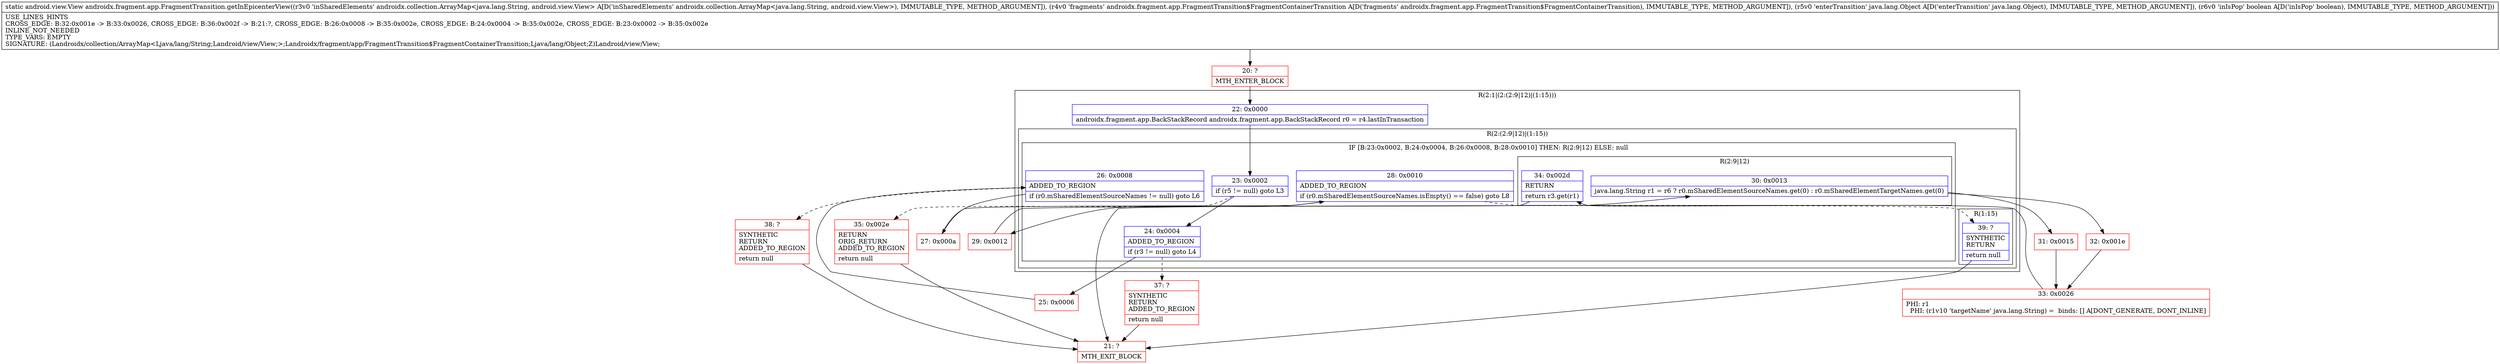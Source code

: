 digraph "CFG forandroidx.fragment.app.FragmentTransition.getInEpicenterView(Landroidx\/collection\/ArrayMap;Landroidx\/fragment\/app\/FragmentTransition$FragmentContainerTransition;Ljava\/lang\/Object;Z)Landroid\/view\/View;" {
subgraph cluster_Region_713034915 {
label = "R(2:1|(2:(2:9|12)|(1:15)))";
node [shape=record,color=blue];
Node_22 [shape=record,label="{22\:\ 0x0000|androidx.fragment.app.BackStackRecord androidx.fragment.app.BackStackRecord r0 = r4.lastInTransaction\l}"];
subgraph cluster_Region_395347927 {
label = "R(2:(2:9|12)|(1:15))";
node [shape=record,color=blue];
subgraph cluster_IfRegion_496537000 {
label = "IF [B:23:0x0002, B:24:0x0004, B:26:0x0008, B:28:0x0010] THEN: R(2:9|12) ELSE: null";
node [shape=record,color=blue];
Node_23 [shape=record,label="{23\:\ 0x0002|if (r5 != null) goto L3\l}"];
Node_24 [shape=record,label="{24\:\ 0x0004|ADDED_TO_REGION\l|if (r3 != null) goto L4\l}"];
Node_26 [shape=record,label="{26\:\ 0x0008|ADDED_TO_REGION\l|if (r0.mSharedElementSourceNames != null) goto L6\l}"];
Node_28 [shape=record,label="{28\:\ 0x0010|ADDED_TO_REGION\l|if (r0.mSharedElementSourceNames.isEmpty() == false) goto L8\l}"];
subgraph cluster_Region_214748945 {
label = "R(2:9|12)";
node [shape=record,color=blue];
Node_30 [shape=record,label="{30\:\ 0x0013|java.lang.String r1 = r6 ? r0.mSharedElementSourceNames.get(0) : r0.mSharedElementTargetNames.get(0)\l}"];
Node_34 [shape=record,label="{34\:\ 0x002d|RETURN\l|return r3.get(r1)\l}"];
}
}
subgraph cluster_Region_772301769 {
label = "R(1:15)";
node [shape=record,color=blue];
Node_39 [shape=record,label="{39\:\ ?|SYNTHETIC\lRETURN\l|return null\l}"];
}
}
}
Node_20 [shape=record,color=red,label="{20\:\ ?|MTH_ENTER_BLOCK\l}"];
Node_25 [shape=record,color=red,label="{25\:\ 0x0006}"];
Node_27 [shape=record,color=red,label="{27\:\ 0x000a}"];
Node_29 [shape=record,color=red,label="{29\:\ 0x0012}"];
Node_31 [shape=record,color=red,label="{31\:\ 0x0015}"];
Node_33 [shape=record,color=red,label="{33\:\ 0x0026|PHI: r1 \l  PHI: (r1v10 'targetName' java.lang.String) =  binds: [] A[DONT_GENERATE, DONT_INLINE]\l}"];
Node_21 [shape=record,color=red,label="{21\:\ ?|MTH_EXIT_BLOCK\l}"];
Node_32 [shape=record,color=red,label="{32\:\ 0x001e}"];
Node_38 [shape=record,color=red,label="{38\:\ ?|SYNTHETIC\lRETURN\lADDED_TO_REGION\l|return null\l}"];
Node_37 [shape=record,color=red,label="{37\:\ ?|SYNTHETIC\lRETURN\lADDED_TO_REGION\l|return null\l}"];
Node_35 [shape=record,color=red,label="{35\:\ 0x002e|RETURN\lORIG_RETURN\lADDED_TO_REGION\l|return null\l}"];
MethodNode[shape=record,label="{static android.view.View androidx.fragment.app.FragmentTransition.getInEpicenterView((r3v0 'inSharedElements' androidx.collection.ArrayMap\<java.lang.String, android.view.View\> A[D('inSharedElements' androidx.collection.ArrayMap\<java.lang.String, android.view.View\>), IMMUTABLE_TYPE, METHOD_ARGUMENT]), (r4v0 'fragments' androidx.fragment.app.FragmentTransition$FragmentContainerTransition A[D('fragments' androidx.fragment.app.FragmentTransition$FragmentContainerTransition), IMMUTABLE_TYPE, METHOD_ARGUMENT]), (r5v0 'enterTransition' java.lang.Object A[D('enterTransition' java.lang.Object), IMMUTABLE_TYPE, METHOD_ARGUMENT]), (r6v0 'inIsPop' boolean A[D('inIsPop' boolean), IMMUTABLE_TYPE, METHOD_ARGUMENT]))  | USE_LINES_HINTS\lCROSS_EDGE: B:32:0x001e \-\> B:33:0x0026, CROSS_EDGE: B:36:0x002f \-\> B:21:?, CROSS_EDGE: B:26:0x0008 \-\> B:35:0x002e, CROSS_EDGE: B:24:0x0004 \-\> B:35:0x002e, CROSS_EDGE: B:23:0x0002 \-\> B:35:0x002e\lINLINE_NOT_NEEDED\lTYPE_VARS: EMPTY\lSIGNATURE: (Landroidx\/collection\/ArrayMap\<Ljava\/lang\/String;Landroid\/view\/View;\>;Landroidx\/fragment\/app\/FragmentTransition$FragmentContainerTransition;Ljava\/lang\/Object;Z)Landroid\/view\/View;\l}"];
MethodNode -> Node_20;Node_22 -> Node_23;
Node_23 -> Node_24;
Node_23 -> Node_35[style=dashed];
Node_24 -> Node_25;
Node_24 -> Node_37[style=dashed];
Node_26 -> Node_27;
Node_26 -> Node_38[style=dashed];
Node_28 -> Node_29;
Node_28 -> Node_39[style=dashed];
Node_30 -> Node_31;
Node_30 -> Node_32;
Node_34 -> Node_21;
Node_39 -> Node_21;
Node_20 -> Node_22;
Node_25 -> Node_26;
Node_27 -> Node_28;
Node_29 -> Node_30;
Node_31 -> Node_33;
Node_33 -> Node_34;
Node_32 -> Node_33;
Node_38 -> Node_21;
Node_37 -> Node_21;
Node_35 -> Node_21;
}

